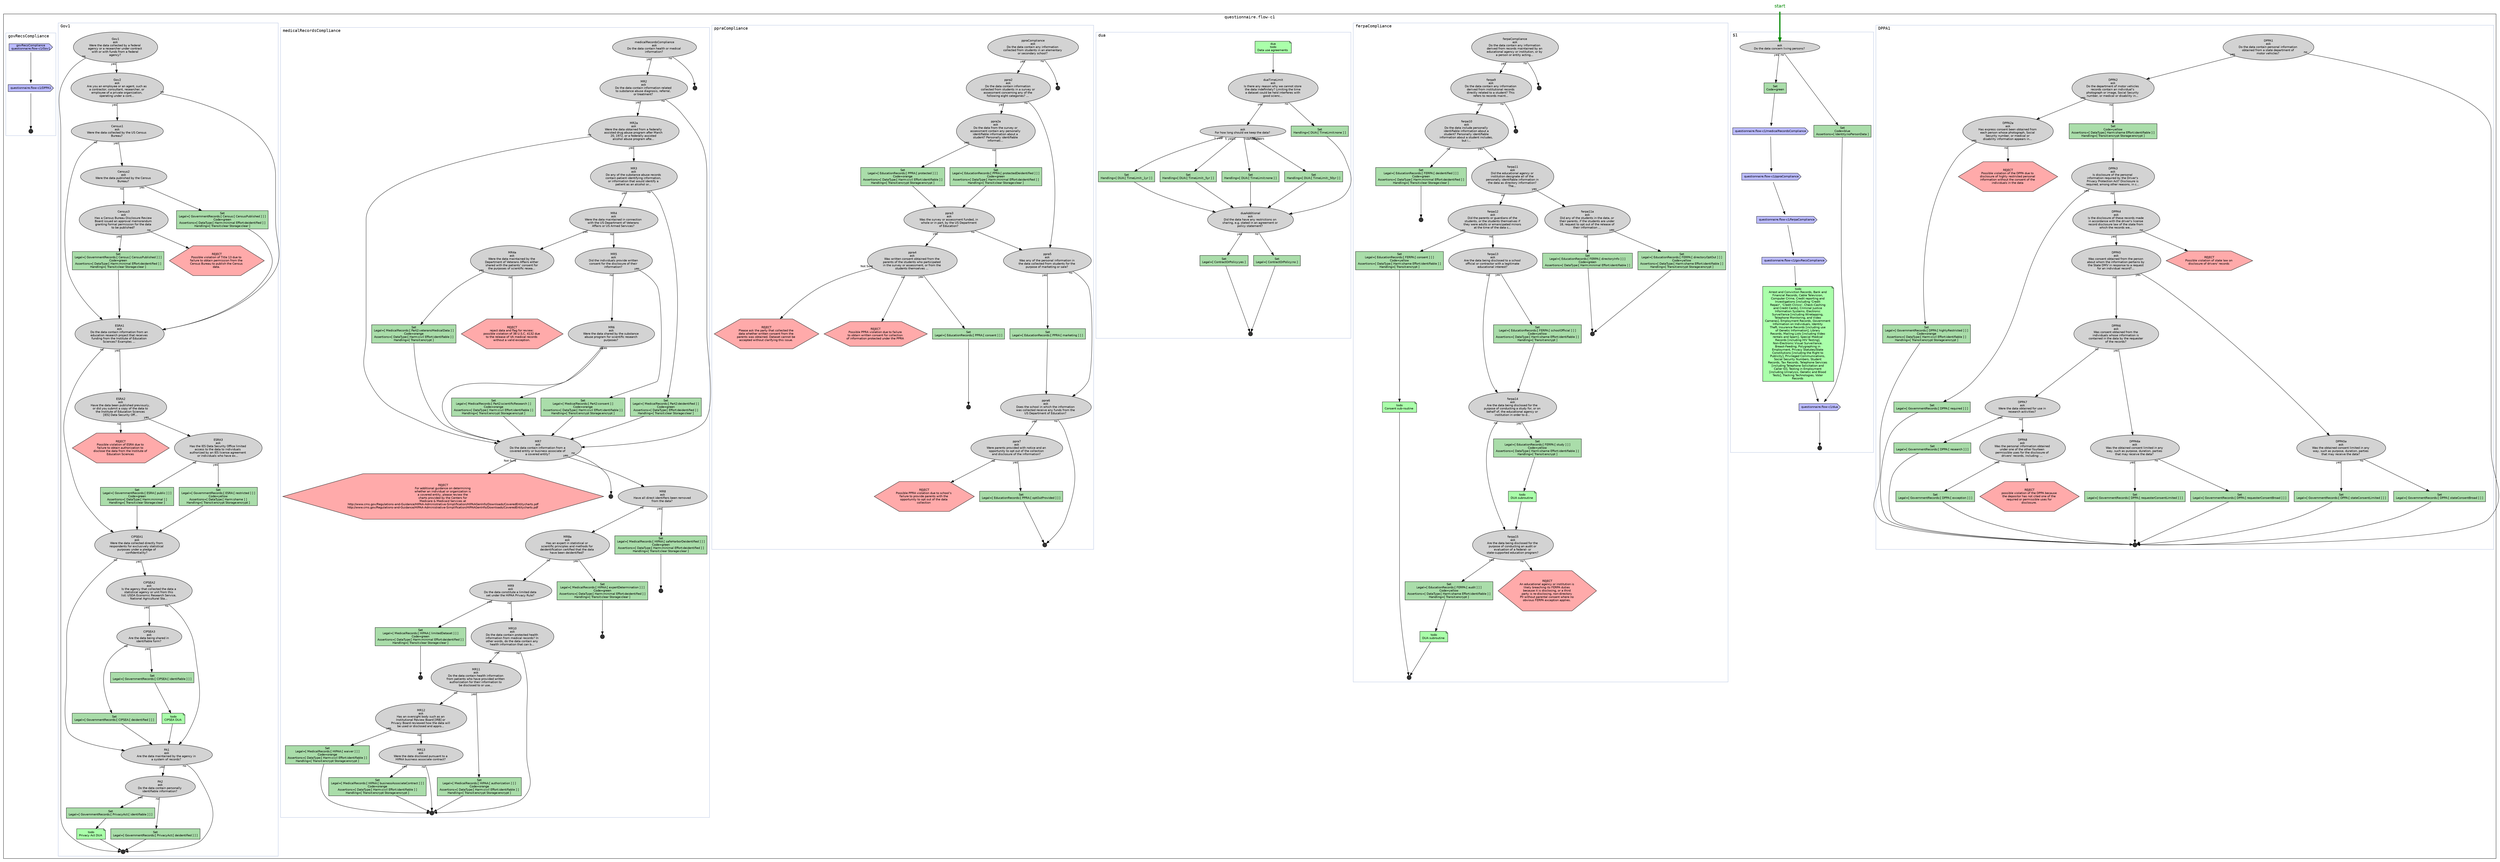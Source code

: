 digraph ChartSet {
fontname="Courier"
edge [fontname="Helvetica" fontsize="10"]
node [fillcolor="lightgray" style="filled" fontname="Helvetica" fontsize="10"]
start[ fillcolor="transparent" shape="none" fontcolor="#008800" fontsize="16" ]
subgraph cluster_questionnaire_flow_c1 {

label="questionnaire.flow-c1"
subgraph cluster__DLR_1 {
label="$1"; color="#AABBDD"; labeljust="l"
questionnaire_flow_c1_HSH__DLR_6[ fillcolor="#BBBBFF" shape="cds" label="questionnaire.flow-c1/ppraCompliance" ]
questionnaire_flow_c1_HSH__DLR_1[ shape="oval" label="ask\nDo the data concern living persons? " ]
questionnaire_flow_c1_HSH__DLR_5[ fillcolor="#BBBBFF" shape="cds" label="questionnaire.flow-c1/medicalRecordsCompliance" ]
questionnaire_flow_c1_HSH__DLR_7[ fillcolor="#BBBBFF" shape="cds" label="questionnaire.flow-c1/ferpaCompliance" ]
questionnaire_flow_c1_HSH__DLR_9[ fillcolor="#AAFFAA" shape="note" label="todo\nArrest and Conviction Records, Bank and \nFinancial Records, Cable Television, \nComputer Crime, Credit reporting and \nInvestigations [including 'Credit \nRepair', 'Credit Clinics', Check-Cashing \nand Credit Cards], Criminal Justice \nInformation Systems, Electronic \nSurveillance [including Wiretapping, \nTelephone Monitoring, and Video \nCameras], Employment Records, Government \nInformation on Individuals, Identity \nTheft, Insurance Records [including use \nof Genetic Information], Library \nRecords, Mailing Lists [including Video \nrentals and Spam], Special Medical \nRecords [including HIV Testing], \nNon-Electronic Visual Surveillance. \nBreast-Feeding, Polygraphing in \nEmployment, Privacy Statutes/State \nConstitutions [including the Right to \nPublicity], Privileged Communications, \nSocial Security Numbers, Student \nRecords, Tax Records, Telephone Services \n[including Telephone Solicitation and \nCaller ID], Testing in Employment \n[including Urinalysis, Genetic and Blood \nTests], Tracking Technologies, Voter \nRecords " ]
questionnaire_flow_c1_HSH__DLR_4[ fillcolor="#AADDAA" shape="rect" label="Set\nCode=green\n" ]
questionnaire_flow_c1_HSH__DLR_13[ fillcolor="#333333" shape="point" width="0.2" height="0.2" ]
questionnaire_flow_c1_HSH__DLR_8[ fillcolor="#BBBBFF" shape="cds" label="questionnaire.flow-c1/govRecsCompliance" ]
questionnaire_flow_c1_HSH__DLR_12[ fillcolor="#BBBBFF" shape="cds" label="questionnaire.flow-c1/dua" ]
questionnaire_flow_c1_HSH__DLR_11[ fillcolor="#AADDAA" shape="rect" label="Set\nCode=blue\nAssertions=[ Identity:noPersonData ]\n" ]

}
subgraph cluster_ferpaCompliance {
label="ferpaCompliance"; color="#AABBDD"; labeljust="l"
questionnaire_flow_c1_HSH_ferpa15[ shape="oval" label="ferpa15\nask\nAre the data being disclosed for the \npurpose of conducting an audit or \nevaluation of a federal- or \nstate-supported education program? " ]
questionnaire_flow_c1_HSH__DLR_167[ fillcolor="#AADDAA" shape="rect" label="Set\nLegal=[ EducationRecords:[ FERPA:[ study ] ] ]\nCode=yellow\nAssertions=[ DataType:[ Harm:shame Effort:identifiable ] ]\nHandling=[ Transit:encrypt ]\n" ]
questionnaire_flow_c1_HSH__DLR_152[ fillcolor="#AADDAA" shape="rect" label="Set\nLegal=[ EducationRecords:[ FERPA:[ directoryInfo ] ] ]\nCode=green\nAssertions=[ DataType:[ Harm:minimal Effort:identifiable ] ]\n" ]
questionnaire_flow_c1_HSH__DLR_172[ fillcolor="#AAFFAA" shape="note" label="todo\nDUA subroutine " ]
questionnaire_flow_c1_HSH_ferpa10[ shape="oval" label="ferpa10\nask\nDo the data include personally \nidentifiable information about a \nstudent? Personally identifiable \ninformation about a student includes, \nbut i... " ]
questionnaire_flow_c1_HSH__DLR_157[ fillcolor="#AADDAA" shape="rect" label="Set\nLegal=[ EducationRecords:[ FERPA:[ consent ] ] ]\nCode=yellow\nAssertions=[ DataType:[ Harm:shame Effort:identifiable ] ]\nHandling=[ Transit:encrypt ]\n" ]
questionnaire_flow_c1_HSH__DLR_142[ fillcolor="#333333" shape="point" width="0.2" height="0.2" ]
questionnaire_flow_c1_HSH_ferpa13[ shape="oval" label="ferpa13\nask\nAre the data being disclosed to a school \nofficial or contractor with a legitimate \neducational interest? " ]
questionnaire_flow_c1_HSH__DLR_141[ fillcolor="#AADDAA" shape="rect" label="Set\nLegal=[ EducationRecords:[ FERPA:[ deidentified ] ] ]\nCode=green\nAssertions=[ DataType:[ Harm:minimal Effort:deidentified ] ]\nHandling=[ Transit:clear Storage:clear ]\n" ]
questionnaire_flow_c1_HSH_ferpa12[ shape="oval" label="ferpa12\nask\nDid the parents or guardians of the \nstudents, or the students themselves if \nthey were adults or emancipated minors \nat the time of the data c... " ]
questionnaire_flow_c1_HSH__DLR_150[ fillcolor="#AADDAA" shape="rect" label="Set\nLegal=[ EducationRecords:[ FERPA:[ directoryOptOut ] ] ]\nCode=yellow\nAssertions=[ DataType:[ Harm:shame Effort:identifiable ] ]\nHandling=[ Transit:encrypt Storage:encrypt ]\n" ]
questionnaire_flow_c1_HSH_ferpa9[ shape="oval" label="ferpa9\nask\nDo the data contain any information \nderived from institutional records \ndirectly related to a student? This \nrefers to records maint... " ]
questionnaire_flow_c1_HSH__DLR_138[ fillcolor="#333333" shape="point" width="0.2" height="0.2" ]
questionnaire_flow_c1_HSH__DLR_168[ fillcolor="#AAFFAA" shape="note" label="todo\nDUA subroutine " ]
questionnaire_flow_c1_HSH_ferpaCompliance[ shape="oval" label="ferpaCompliance\nask\nDo the data contain any information \nderived from records maintained by an \neducational agency or institution, or by \na person or entity acting... " ]
questionnaire_flow_c1_HSH__DLR_171[ fillcolor="#AADDAA" shape="rect" label="Set\nLegal=[ EducationRecords:[ FERPA:[ audit ] ] ]\nCode=yellow\nAssertions=[ DataType:[ Harm:shame Effort:identifiable ] ]\nHandling=[ Transit:encrypt ]\n" ]
questionnaire_flow_c1_HSH_ferpa11a[ shape="oval" label="ferpa11a\nask\nDid any of the students in the data, or \ntheir parents, if the students are under \n18, request to opt out of the release of \ntheir information ... " ]
questionnaire_flow_c1_HSH__DLR_174[ fillcolor="#FFAAAA" shape="hexagon" label="REJECT\nAn educational agency or institution is \nlikely breaching its FERPA duties \nbecause it is disclosing, or a third \nparty is re-disclosing, non-directory \nPII without parental consent where no \nobvious FERPA exception applies. " ]
questionnaire_flow_c1_HSH_ferpa14[ shape="oval" label="ferpa14\nask\nAre the data being disclosed for the \npurpose of conducting a study for, or on \nbehalf of, the educational agency or \ninstitution in order to d... " ]
questionnaire_flow_c1_HSH__DLR_158[ fillcolor="#AAFFAA" shape="note" label="todo\nConsent sub-routine " ]
questionnaire_flow_c1_HSH_ferpa11[ shape="oval" label="ferpa11\nask\nDid the educational agency or \ninstitution designate all of the \npersonally identifiable information in \nthe data as directory information? \nThe... " ]
questionnaire_flow_c1_HSH__DLR_153[ fillcolor="#333333" shape="point" width="0.2" height="0.2" ]
questionnaire_flow_c1_HSH__DLR_177[ fillcolor="#333333" shape="point" width="0.2" height="0.2" ]
questionnaire_flow_c1_HSH__DLR_133[ fillcolor="#333333" shape="point" width="0.2" height="0.2" ]
questionnaire_flow_c1_HSH__DLR_162[ fillcolor="#AADDAA" shape="rect" label="Set\nLegal=[ EducationRecords:[ FERPA:[ schoolOfficial ] ] ]\nCode=yellow\nAssertions=[ DataType:[ Harm:shame Effort:identifiable ] ]\nHandling=[ Transit:encrypt ]\n" ]

}
subgraph cluster_ppraCompliance {
label="ppraCompliance"; color="#AABBDD"; labeljust="l"
questionnaire_flow_c1_HSH_ppra6[ shape="oval" label="ppra6\nask\nDoes the school in which the information \nwas collected receive any funds from the \nUS Department of Education? " ]
questionnaire_flow_c1_HSH_ppra2a[ shape="oval" label="ppra2a\nask\nDo the data from the survey or \nassessment contain any personally \nidentifiable information about a \nstudent? Personally identifiable \ninformati... " ]
questionnaire_flow_c1_HSH__DLR_114[ fillcolor="#FFAAAA" shape="hexagon" label="REJECT\nPlease ask the party that collected the \ndata whether written consent from the \nparents was obtained. Dataset cannot be \naccepted without clarifying this issue. " ]
questionnaire_flow_c1_HSH_ppra7[ shape="oval" label="ppra7\nask\nWere parents provided with notice and an \nopportunity to opt out of the collection \nand disclosure of the information? " ]
questionnaire_flow_c1_HSH__DLR_119[ fillcolor="#AADDAA" shape="rect" label="Set\nLegal=[ EducationRecords:[ PPRA:[ marketing ] ] ]\n" ]
questionnaire_flow_c1_HSH__DLR_101[ fillcolor="#AADDAA" shape="rect" label="Set\nLegal=[ EducationRecords:[ PPRA:[ protectedDeidentified ] ] ]\nCode=green\nAssertions=[ DataType:[ Harm:minimal Effort:deidentified ] ]\nHandling=[ Transit:clear Storage:clear ]\n" ]
questionnaire_flow_c1_HSH__DLR_128[ fillcolor="#AADDAA" shape="rect" label="Set\nLegal=[ EducationRecords:[ PPRA:[ optOutProvided ] ] ]\n" ]
questionnaire_flow_c1_HSH_ppra3[ shape="oval" label="ppra3\nask\nWas the survey or assessment funded, in \nwhole or in part, by the US Department \nof Education? " ]
questionnaire_flow_c1_HSH_ppraCompliance[ shape="oval" label="ppraCompliance\nask\nDo the data contain any information \ncollected from students in an elementary \nor secondary school? " ]
questionnaire_flow_c1_HSH__DLR_112[ fillcolor="#FFAAAA" shape="hexagon" label="REJECT\nPossible PPRA violation due to failure \nto obtain written consent for collection \nof information protected under the PPRA " ]
questionnaire_flow_c1_HSH__DLR_99[ fillcolor="#AADDAA" shape="rect" label="Set\nLegal=[ EducationRecords:[ PPRA:[ protected ] ] ]\nCode=orange\nAssertions=[ DataType:[ Harm:civil Effort:identifiable ] ]\nHandling=[ Transit:encrypt Storage:encrypt ]\n" ]
questionnaire_flow_c1_HSH_ppra2[ shape="oval" label="ppra2\nask\nDo the data contain information \ncollected from students in a survey or \nassessment concerning any of the \nfollowing eight categories? ... " ]
questionnaire_flow_c1_HSH__DLR_109[ fillcolor="#AADDAA" shape="rect" label="Set\nLegal=[ EducationRecords:[ PPRA:[ consent ] ] ]\n" ]
questionnaire_flow_c1_HSH__DLR_130[ fillcolor="#333333" shape="point" width="0.2" height="0.2" ]
questionnaire_flow_c1_HSH__DLR_110[ fillcolor="#333333" shape="point" width="0.2" height="0.2" ]
questionnaire_flow_c1_HSH_ppra5[ shape="oval" label="ppra5\nask\nWas any of the personal information in \nthe data collected from students for the \npurpose of marketing or sale? " ]
questionnaire_flow_c1_HSH_ppra4[ shape="oval" label="ppra4\nask\nWas written consent obtained from the \nparents of the students who participated \nin the survey or assessment, or from the \nstudents themselves ... " ]
questionnaire_flow_c1_HSH__DLR_126[ fillcolor="#FFAAAA" shape="hexagon" label="REJECT\nPossible PPRA violation due to school’s \nfailure to provide parents with the \nopportunity to opt out of the data \ncollection " ]
questionnaire_flow_c1_HSH__DLR_93[ fillcolor="#333333" shape="point" width="0.2" height="0.2" ]

}
subgraph cluster_dua {
label="dua"; color="#AABBDD"; labeljust="l"
questionnaire_flow_c1_HSH__DLR_287[ fillcolor="#AADDAA" shape="rect" label="Set\nHandling=[ DUA:[ TimeLimit:_1yr ] ]\n" ]
questionnaire_flow_c1_HSH_dua[ fillcolor="#AAFFAA" shape="note" label="dua\ntodo\nData use agreements " ]
questionnaire_flow_c1_HSH_duaTimeLimit[ shape="oval" label="duaTimeLimit\nask\nIs there any reason why we cannot store \nthe data indefinitely? Limiting the time \na dataset could be held interferes with \ngood scienc... " ]
questionnaire_flow_c1_HSH__DLR_290[ fillcolor="#AADDAA" shape="rect" label="Set\nLegal=[ ContractOrPolicy:yes ]\n" ]
questionnaire_flow_c1_HSH__DLR_285[ fillcolor="#AADDAA" shape="rect" label="Set\nHandling=[ DUA:[ TimeLimit:_5yr ] ]\n" ]
questionnaire_flow_c1_HSH__DLR_281[ fillcolor="#AADDAA" shape="rect" label="Set\nHandling=[ DUA:[ TimeLimit:none ] ]\n" ]
questionnaire_flow_c1_HSH__DLR_278[ shape="oval" label="ask\nFor how long should we keep the data? " ]
questionnaire_flow_c1_HSH__DLR_283[ fillcolor="#AADDAA" shape="rect" label="Set\nHandling=[ DUA:[ TimeLimit:_50yr ] ]\n" ]
questionnaire_flow_c1_HSH__DLR_292[ fillcolor="#AADDAA" shape="rect" label="Set\nLegal=[ ContractOrPolicy:no ]\n" ]
questionnaire_flow_c1_HSH__DLR_293[ fillcolor="#333333" shape="point" width="0.2" height="0.2" ]
questionnaire_flow_c1_HSH_duaAdditional[ shape="oval" label="duaAdditional\nask\nDid the data have any restrictions on \nsharing, e.g. stated in an agreement or \npolicy statement? " ]
questionnaire_flow_c1_HSH__DLR_276[ fillcolor="#AADDAA" shape="rect" label="Set\nHandling=[ DUA:[ TimeLimit:none ] ]\n" ]

}
subgraph cluster_DPPA1 {
label="DPPA1"; color="#AABBDD"; labeljust="l"
questionnaire_flow_c1_HSH_DPPA2[ shape="oval" label="DPPA2\nask\nDo the department of motor vehicles \nrecords contain an individual's \nphotograph or image, Social Security \nnumber, or medical or disability in... " ]
questionnaire_flow_c1_HSH_DPPA6[ shape="oval" label="DPPA6\nask\nWas consent obtained from the \nindividuals whose information is \ncontained in the data by the requester \nof the records? " ]
questionnaire_flow_c1_HSH_DPPA3[ shape="oval" label="DPPA3\nask\nIs disclosure of the personal \ninformation required by the Driver's \nPrivacy Protection Act? Disclosure is \nrequired, among other reasons, in c... " ]
questionnaire_flow_c1_HSH__DLR_235[ fillcolor="#AADDAA" shape="rect" label="Set\nLegal=[ GovernmentRecords:[ DPPA:[ highlyRestricted ] ] ]\nCode=orange\nAssertions=[ DataType:[ Harm:civil Effort:identifiable ] ]\nHandling=[ Transit:encrypt Storage:encrypt ]\n" ]
questionnaire_flow_c1_HSH__DLR_265[ fillcolor="#AADDAA" shape="rect" label="Set\nLegal=[ GovernmentRecords:[ DPPA:[ research ] ] ]\n" ]
questionnaire_flow_c1_HSH_DPPA5[ shape="oval" label="DPPA5\nask\nWas consent obtained from the person \nabout whom the information pertains by \nthe State DMV in response to a request \nfor an individual record?... " ]
questionnaire_flow_c1_HSH_DPPA1[ shape="oval" label="DPPA1\nask\nDo the data contain personal information \nobtained from a state department of \nmotor vehicles? " ]
questionnaire_flow_c1_HSH_DPPA2a[ shape="oval" label="DPPA2a\nask\nHas express consent been obtained from \neach person whose photograph, Social \nSecurity number, or medical or \ndisability information appears in... " ]
questionnaire_flow_c1_HSH__DLR_242[ fillcolor="#AADDAA" shape="rect" label="Set\nLegal=[ GovernmentRecords:[ DPPA:[ required ] ] ]\n" ]
questionnaire_flow_c1_HSH_DPPA7[ shape="oval" label="DPPA7\nask\nWere the data obtained for use in \nresearch activities? " ]
questionnaire_flow_c1_HSH__DLR_237[ fillcolor="#FFAAAA" shape="hexagon" label="REJECT\nPossible violation of the DPPA due to \ndisclosure of highly restricted personal \ninformation without the consent of the \nindividuals in the data " ]
questionnaire_flow_c1_HSH__DLR_269[ fillcolor="#AADDAA" shape="rect" label="Set\nLegal=[ GovernmentRecords:[ DPPA:[ exception ] ] ]\n" ]
questionnaire_flow_c1_HSH__DLR_251[ fillcolor="#AADDAA" shape="rect" label="Set\nLegal=[ GovernmentRecords:[ DPPA:[ stateConsentLimited ] ] ]\n" ]
questionnaire_flow_c1_HSH__DLR_246[ fillcolor="#FFAAAA" shape="hexagon" label="REJECT\nPossible violation of state law on \ndisclosure of drivers' records " ]
questionnaire_flow_c1_HSH_DPPA6a[ shape="oval" label="DPPA6a\nask\nWas the obtained consent limited in any \nway, such as purpose, duration, parties \nthat may receive the data? " ]
questionnaire_flow_c1_HSH__DLR_259[ fillcolor="#AADDAA" shape="rect" label="Set\nLegal=[ GovernmentRecords:[ DPPA:[ requesterConsentLimited ] ] ]\n" ]
questionnaire_flow_c1_HSH__DLR_271[ fillcolor="#FFAAAA" shape="hexagon" label="REJECT\npossible violation of the DPPA because \nthe depositor has not cited one of the \nrequired or permissible uses for \ndisclosure. " ]
questionnaire_flow_c1_HSH_DPPA4[ shape="oval" label="DPPA4\nask\nIs the disclosure of these records made \nin accordance with the driver's license \nrecord disclosure law of the state from \nwhich the records we... " ]
questionnaire_flow_c1_HSH_DPPA5a[ shape="oval" label="DPPA5a\nask\nWas the obtained consent limited in any \nway, such as purpose, duration, parties \nthat may receive the data? " ]
questionnaire_flow_c1_HSH_DPPA8[ shape="oval" label="DPPA8\nask\nWas the personal information obtained \nunder one of the other fourteen \npermissible uses for the disclosure of \ndrivers' records, including: ... " ]
questionnaire_flow_c1_HSH__DLR_239[ fillcolor="#AADDAA" shape="rect" label="Set\nCode=yellow\nAssertions=[ DataType:[ Harm:shame Effort:identifiable ] ]\nHandling=[ Transit:encrypt Storage:encrypt ]\n" ]
questionnaire_flow_c1_HSH__DLR_253[ fillcolor="#AADDAA" shape="rect" label="Set\nLegal=[ GovernmentRecords:[ DPPA:[ stateConsentBroad ] ] ]\n" ]
questionnaire_flow_c1_HSH__DLR_261[ fillcolor="#AADDAA" shape="rect" label="Set\nLegal=[ GovernmentRecords:[ DPPA:[ requesterConsentBroad ] ] ]\n" ]
questionnaire_flow_c1_HSH__DLR_273[ fillcolor="#333333" shape="point" width="0.2" height="0.2" ]

}
subgraph cluster_medicalRecordsCompliance {
label="medicalRecordsCompliance"; color="#AABBDD"; labeljust="l"
questionnaire_flow_c1_HSH_MR2a[ shape="oval" label="MR2a\nask\nWere the data obtained from a federally \nassisted drug abuse program after March \n20, 1972, or a federally assisted \nalcohol abuse program afte... " ]
questionnaire_flow_c1_HSH_MR2[ shape="oval" label="MR2\nask\nDo the data contain information related \nto substance abuse diagnosis, referral, \nor treatment? " ]
questionnaire_flow_c1_HSH__DLR_54[ fillcolor="#333333" shape="point" width="0.2" height="0.2" ]
questionnaire_flow_c1_HSH__DLR_59[ fillcolor="#333333" shape="point" width="0.2" height="0.2" ]
questionnaire_flow_c1_HSH__DLR_16[ fillcolor="#333333" shape="point" width="0.2" height="0.2" ]
questionnaire_flow_c1_HSH_MR8a[ shape="oval" label="MR8a\nask\nHas an expert in statistical or \nscientific principles and methods for \ndeidentification certified that the data \nhave been deidentified? " ]
questionnaire_flow_c1_HSH_medicalRecordsCompliance[ shape="oval" label="medicalRecordsCompliance\nask\nDo the data contain health or medical \ninformation? " ]
questionnaire_flow_c1_HSH__DLR_63[ fillcolor="#AADDAA" shape="rect" label="Set\nLegal=[ MedicalRecords:[ HIPAA:[ limitedDataset ] ] ]\nCode=green\nAssertions=[ DataType:[ Harm:minimal Effort:deidentified ] ]\nHandling=[ Transit:clear Storage:clear ]\n" ]
questionnaire_flow_c1_HSH__DLR_78[ fillcolor="#AADDAA" shape="rect" label="Set\nLegal=[ MedicalRecords:[ HIPAA:[ businessAssociateContract ] ] ]\nCode=orange\nAssertions=[ DataType:[ Harm:civil Effort:identifiable ] ]\nHandling=[ Transit:encrypt Storage:encrypt ]\n" ]
questionnaire_flow_c1_HSH__DLR_49[ fillcolor="#FFAAAA" shape="hexagon" label="REJECT\nFor additional guidance on determining \nwhether an individual or organization is \na covered entity, please review the \ncharts provided by the Centers for \nMedicare & Medicaid Services at \nhttp://www.cms.gov/Regulations-and-Guidance/HIPAA-Administrative-Simplification/HIPAAGenInfo/Downloads/CoveredEntitycharts.pdf\nhttp://www.cms.gov/Regulations-and-Guidance/HIPAA-Administrative-Simplification/HIPAAGenInfo/Downloads/CoveredEntitycharts.pdf " ]
questionnaire_flow_c1_HSH_MR4a[ shape="oval" label="MR4a\nask\nWere the data maintained by the \nDepartment of Veterans Affairs either \nshared with the patients’ consent for \nthe purposes of scientific resea... " ]
questionnaire_flow_c1_HSH_MR7[ shape="oval" label="MR7\nask\nDo the data contain information from a \ncovered entity or business associate of \na covered entity? " ]
questionnaire_flow_c1_HSH__DLR_39[ fillcolor="#AADDAA" shape="rect" label="Set\nLegal=[ MedicalRecords:[ Part2:scientificResearch ] ]\nCode=orange\nAssertions=[ DataType:[ Harm:civil Effort:identifiable ] ]\nHandling=[ Transit:encrypt Storage:encrypt ]\n" ]
questionnaire_flow_c1_HSH_MR4[ shape="oval" label="MR4\nask\nWere the data maintained in connection \nwith the US Department of Veterans \nAffairs or US Armed Services? " ]
questionnaire_flow_c1_HSH_MR10[ shape="oval" label="MR10\nask\nDo the data contain protected health \ninformation from medical records? In \nother words, do the data contain any \nhealth information that can b... " ]
questionnaire_flow_c1_HSH__DLR_64[ fillcolor="#333333" shape="point" width="0.2" height="0.2" ]
questionnaire_flow_c1_HSH__DLR_31[ fillcolor="#AADDAA" shape="rect" label="Set\nLegal=[ MedicalRecords:[ Part2:veteransMedicalData ] ]\nCode=orange\nAssertions=[ DataType:[ Harm:civil Effort:identifiable ] ]\nHandling=[ Transit:encrypt ]\n" ]
questionnaire_flow_c1_HSH__DLR_29[ fillcolor="#FFAAAA" shape="hexagon" label="REJECT\nreject data and flag for review; \npossible violation of 38 U.S.C. 4132 due \nto the release of VA medical records \nwithout a valid exception. " ]
questionnaire_flow_c1_HSH_MR12[ shape="oval" label="MR12\nask\nHas an oversight body such as an \nInstitutional Review Board [IRB] or \nPrivacy Board reviewed how the data will \nbe used or disclosed and appro... " ]
questionnaire_flow_c1_HSH__DLR_47[ fillcolor="#333333" shape="point" width="0.2" height="0.2" ]
questionnaire_flow_c1_HSH_MR6[ shape="oval" label="MR6\nask\nWere the data shared by the substance \nabuse program for scientific research \npurposes? " ]
questionnaire_flow_c1_HSH_MR9[ shape="oval" label="MR9\nask\nDo the data constitute a limited data \nset under the HIPAA Privacy Rule? " ]
questionnaire_flow_c1_HSH_MR11[ shape="oval" label="MR11\nask\nDo the data contain health information \nfrom patients who have provided written \nauthorization for their information to \nbe disclosed to or use... " ]
questionnaire_flow_c1_HSH_MR5[ shape="oval" label="MR5\nask\nDid the individuals provide written \nconsent for the disclosure of their \ninformation? " ]
questionnaire_flow_c1_HSH_MR3[ shape="oval" label="MR3\nask\nDo any of the substance abuse records \ncontain patient identifying information, \nor information that would identify a \npatient as an alcohol or... " ]
questionnaire_flow_c1_HSH__DLR_74[ fillcolor="#AADDAA" shape="rect" label="Set\nLegal=[ MedicalRecords:[ HIPAA:[ waiver ] ] ]\nCode=orange\nAssertions=[ DataType:[ Harm:civil Effort:identifiable ] ]\nHandling=[ Transit:encrypt Storage:encrypt ]\n" ]
questionnaire_flow_c1_HSH__DLR_70[ fillcolor="#AADDAA" shape="rect" label="Set\nLegal=[ MedicalRecords:[ HIPAA:[ authorization ] ] ]\nCode=orange\nAssertions=[ DataType:[ Harm:civil Effort:identifiable ] ]\nHandling=[ Transit:encrypt Storage:encrypt ]\n" ]
questionnaire_flow_c1_HSH_MR8[ shape="oval" label="MR8\nask\nHave all direct identifiers been removed \nfrom the data? " ]
questionnaire_flow_c1_HSH__DLR_35[ fillcolor="#AADDAA" shape="rect" label="Set\nLegal=[ MedicalRecords:[ Part2:consent ] ]\nCode=orange\nAssertions=[ DataType:[ Harm:civil Effort:identifiable ] ]\nHandling=[ Transit:encrypt Storage:encrypt ]\n" ]
questionnaire_flow_c1_HSH__DLR_23[ fillcolor="#AADDAA" shape="rect" label="Set\nLegal=[ MedicalRecords:[ Part2:deidentified ] ]\nCode=green\nAssertions=[ DataType:[ Effort:deidentified ] ]\nHandling=[ Transit:clear Storage:clear ]\n" ]
questionnaire_flow_c1_HSH__DLR_90[ fillcolor="#333333" shape="point" width="0.2" height="0.2" ]
questionnaire_flow_c1_HSH__DLR_58[ fillcolor="#AADDAA" shape="rect" label="Set\nLegal=[ MedicalRecords:[ HIPAA:[ expertDetermination ] ] ]\nCode=green\nAssertions=[ DataType:[ Harm:minimal Effort:deidentified ] ]\nHandling=[ Transit:clear Storage:clear ]\n" ]
questionnaire_flow_c1_HSH_MR13[ shape="oval" label="MR13\nask\nWere the data disclosed pursuant to a \nHIPAA business associate contract? " ]
questionnaire_flow_c1_HSH__DLR_53[ fillcolor="#AADDAA" shape="rect" label="Set\nLegal=[ MedicalRecords:[ HIPAA:[ safeHarborDeidentified ] ] ]\nCode=green\nAssertions=[ DataType:[ Harm:minimal Effort:deidentified ] ]\nHandling=[ Transit:clear Storage:clear ]\n" ]

}
subgraph cluster_Gov1 {
label="Gov1"; color="#AABBDD"; labeljust="l"
questionnaire_flow_c1_HSH__DLR_222[ fillcolor="#AAFFAA" shape="note" label="todo\nPrivacy Act DUA " ]
questionnaire_flow_c1_HSH_PA2[ shape="oval" label="PA2\nask\nDo the data contain personally \nidentifiable information? " ]
questionnaire_flow_c1_HSH_CIPSEA3[ shape="oval" label="CIPSEA3\nask\nAre the data being shared in \nidentifiable form? " ]
questionnaire_flow_c1_HSH__DLR_228[ fillcolor="#333333" shape="point" width="0.2" height="0.2" ]
questionnaire_flow_c1_HSH_Census3[ shape="oval" label="Census3\nask\nHas a Census Bureau Disclosure Review \nBoard issued an approval memorandum \ngranting formal permission for the data \nto be published? " ]
questionnaire_flow_c1_HSH__DLR_192[ fillcolor="#AADDAA" shape="rect" label="Set\nLegal=[ GovernmentRecords:[ Census:[ CensusPublished ] ] ]\nCode=green\nAssertions=[ DataType:[ Harm:minimal Effort:deidentified ] ]\nHandling=[ Transit:clear Storage:clear ]\n" ]
questionnaire_flow_c1_HSH__DLR_199[ fillcolor="#FFAAAA" shape="hexagon" label="REJECT\nPossible violation of ESRA due to \nfailure to obtain authorization to \ndisclose the data from the Institute of \nEducation Sciences " ]
questionnaire_flow_c1_HSH_CIPSEA1[ shape="oval" label="CIPSEA1\nask\nWere the data collected directly from \nrespondents for exclusively statistical \npurposes under a pledge of \nconfidentiality? " ]
questionnaire_flow_c1_HSH_Gov2[ shape="oval" label="Gov2\nask\nAre you an employee or an agent, such as \na contractor, consultant, researcher, or \nemployee of a private organization, \noperating under a cont... " ]
questionnaire_flow_c1_HSH_Census1[ shape="oval" label="Census1\nask\nWere the data collected by the US Census \nBureau? " ]
questionnaire_flow_c1_HSH__DLR_188[ fillcolor="#AADDAA" shape="rect" label="Set\nLegal=[ GovernmentRecords:[ Census:[ CensusPublished ] ] ]\nCode=green\nAssertions=[ DataType:[ Harm:minimal Effort:deidentified ] ]\nHandling=[ Transit:clear Storage:clear ]\n" ]
questionnaire_flow_c1_HSH__DLR_212[ fillcolor="#AADDAA" shape="rect" label="Set\nLegal=[ GovernmentRecords:[ CIPSEA:[ deidentified ] ] ]\n" ]
questionnaire_flow_c1_HSH_ESRA1[ shape="oval" label="ESRA1\nask\nDo the data contain information from an \neducation research project that receives \nfunding from the Institute of Education \nSciences? Examples ... " ]
questionnaire_flow_c1_HSH__DLR_194[ fillcolor="#FFAAAA" shape="hexagon" label="REJECT\nPossible violation of Title 13 due to \nfailure to obtain permission from the \nCensus Bureau to publish the Census \ndata. " ]
questionnaire_flow_c1_HSH__DLR_221[ fillcolor="#AADDAA" shape="rect" label="Set\nLegal=[ GovernmentRecords:[ PrivacyAct:[ identifiable ] ] ]\n" ]
questionnaire_flow_c1_HSH__DLR_205[ fillcolor="#AADDAA" shape="rect" label="Set\nLegal=[ GovernmentRecords:[ ESRA:[ public ] ] ]\nCode=green\nAssertions=[ DataType:[ Harm:minimal ] ]\nHandling=[ Transit:clear Storage:clear ]\n" ]
questionnaire_flow_c1_HSH_ESRA2[ shape="oval" label="ESRA2\nask\nHave the data been published previously, \nor did you submit a copy of the data to \nthe Institute of Education Sciences \n[IES] Data Security Off... " ]
questionnaire_flow_c1_HSH_PA1[ shape="oval" label="PA1\nask\nAre the data maintained by the agency in \na system of records? " ]
questionnaire_flow_c1_HSH_ESRA3[ shape="oval" label="ESRA3\nask\nHas the IES Data Security Office limited \naccess to the data to individuals \nauthorized by an IES license agreement \nor individuals who have ex... " ]
questionnaire_flow_c1_HSH__DLR_215[ fillcolor="#AAFFAA" shape="note" label="todo\nCIPSEA DUA " ]
questionnaire_flow_c1_HSH__DLR_224[ fillcolor="#AADDAA" shape="rect" label="Set\nLegal=[ GovernmentRecords:[ PrivacyAct:[ deidentified ] ] ]\n" ]
questionnaire_flow_c1_HSH_Gov1[ shape="oval" label="Gov1\nask\nWere the data collected by a federal \nagency or a researcher under contract \nwith or with funds from a federal \nagency? " ]
questionnaire_flow_c1_HSH_CIPSEA2[ shape="oval" label="CIPSEA2\nask\nIs the agency that collected the data a \nstatistical agency or unit from this \nlist: USDA Economic Research Service, \nNational Agricultural Sta... " ]
questionnaire_flow_c1_HSH_Census2[ shape="oval" label="Census2\nask\nWere the data published by the Census \nBureau? " ]
questionnaire_flow_c1_HSH__DLR_214[ fillcolor="#AADDAA" shape="rect" label="Set\nLegal=[ GovernmentRecords:[ CIPSEA:[ identifiable ] ] ]\n" ]
questionnaire_flow_c1_HSH__DLR_203[ fillcolor="#AADDAA" shape="rect" label="Set\nLegal=[ GovernmentRecords:[ ESRA:[ restricted ] ] ]\nCode=yellow\nAssertions=[ DataType:[ Harm:shame ] ]\nHandling=[ Transit:encrypt Storage:encrypt ]\n" ]

}
subgraph cluster_govRecsCompliance {
label="govRecsCompliance"; color="#AABBDD"; labeljust="l"
questionnaire_flow_c1_HSH_govRecsCompliance[ fillcolor="#BBBBFF" shape="cds" label="govRecsCompliance\nquestionnaire.flow-c1/Gov1" ]
questionnaire_flow_c1_HSH__DLR_178[ fillcolor="#BBBBFF" shape="cds" label="questionnaire.flow-c1/DPPA1" ]
questionnaire_flow_c1_HSH__DLR_179[ fillcolor="#333333" shape="point" width="0.2" height="0.2" ]

}
questionnaire_flow_c1_HSH__DLR_6 -> questionnaire_flow_c1_HSH__DLR_7
questionnaire_flow_c1_HSH__DLR_1 -> questionnaire_flow_c1_HSH__DLR_4[ taillabel="yes" ]
questionnaire_flow_c1_HSH__DLR_1 -> questionnaire_flow_c1_HSH__DLR_11[ taillabel="no" ]
questionnaire_flow_c1_HSH__DLR_5 -> questionnaire_flow_c1_HSH__DLR_6
questionnaire_flow_c1_HSH__DLR_7 -> questionnaire_flow_c1_HSH__DLR_8
questionnaire_flow_c1_HSH__DLR_9 -> questionnaire_flow_c1_HSH__DLR_12
questionnaire_flow_c1_HSH__DLR_4 -> questionnaire_flow_c1_HSH__DLR_5
questionnaire_flow_c1_HSH__DLR_8 -> questionnaire_flow_c1_HSH__DLR_9
questionnaire_flow_c1_HSH__DLR_12 -> questionnaire_flow_c1_HSH__DLR_13
questionnaire_flow_c1_HSH__DLR_11 -> questionnaire_flow_c1_HSH__DLR_12
questionnaire_flow_c1_HSH_ferpa15 -> questionnaire_flow_c1_HSH__DLR_171[ taillabel="yes" ]
questionnaire_flow_c1_HSH_ferpa15 -> questionnaire_flow_c1_HSH__DLR_174[ taillabel="no" ]
questionnaire_flow_c1_HSH__DLR_167 -> questionnaire_flow_c1_HSH__DLR_168
questionnaire_flow_c1_HSH__DLR_152 -> questionnaire_flow_c1_HSH__DLR_153
questionnaire_flow_c1_HSH__DLR_172 -> questionnaire_flow_c1_HSH__DLR_177
questionnaire_flow_c1_HSH_ferpa10 -> questionnaire_flow_c1_HSH_ferpa11[ taillabel="yes" ]
questionnaire_flow_c1_HSH_ferpa10 -> questionnaire_flow_c1_HSH__DLR_141[ taillabel="no" ]
questionnaire_flow_c1_HSH__DLR_157 -> questionnaire_flow_c1_HSH__DLR_158
questionnaire_flow_c1_HSH_ferpa13 -> questionnaire_flow_c1_HSH__DLR_162[ taillabel="yes" ]
questionnaire_flow_c1_HSH_ferpa13 -> questionnaire_flow_c1_HSH_ferpa14[ taillabel="no" ]
questionnaire_flow_c1_HSH__DLR_141 -> questionnaire_flow_c1_HSH__DLR_142
questionnaire_flow_c1_HSH_ferpa12 -> questionnaire_flow_c1_HSH__DLR_157[ taillabel="yes" ]
questionnaire_flow_c1_HSH_ferpa12 -> questionnaire_flow_c1_HSH_ferpa13[ taillabel="no" ]
questionnaire_flow_c1_HSH__DLR_150 -> questionnaire_flow_c1_HSH__DLR_153
questionnaire_flow_c1_HSH_ferpa9 -> questionnaire_flow_c1_HSH_ferpa10[ taillabel="yes" ]
questionnaire_flow_c1_HSH_ferpa9 -> questionnaire_flow_c1_HSH__DLR_138[ taillabel="no" ]
questionnaire_flow_c1_HSH__DLR_168 -> questionnaire_flow_c1_HSH_ferpa15
questionnaire_flow_c1_HSH_ferpaCompliance -> questionnaire_flow_c1_HSH_ferpa9[ taillabel="yes" ]
questionnaire_flow_c1_HSH_ferpaCompliance -> questionnaire_flow_c1_HSH__DLR_133[ taillabel="no" ]
questionnaire_flow_c1_HSH__DLR_171 -> questionnaire_flow_c1_HSH__DLR_172
questionnaire_flow_c1_HSH_ferpa11a -> questionnaire_flow_c1_HSH__DLR_150[ taillabel="yes" ]
questionnaire_flow_c1_HSH_ferpa11a -> questionnaire_flow_c1_HSH__DLR_152[ taillabel="no" ]
questionnaire_flow_c1_HSH_ferpa14 -> questionnaire_flow_c1_HSH__DLR_167[ taillabel="yes" ]
questionnaire_flow_c1_HSH_ferpa14 -> questionnaire_flow_c1_HSH_ferpa15[ taillabel="no" ]
questionnaire_flow_c1_HSH__DLR_158 -> questionnaire_flow_c1_HSH__DLR_177
questionnaire_flow_c1_HSH_ferpa11 -> questionnaire_flow_c1_HSH_ferpa11a[ taillabel="yes" ]
questionnaire_flow_c1_HSH_ferpa11 -> questionnaire_flow_c1_HSH_ferpa12[ taillabel="no" ]
questionnaire_flow_c1_HSH__DLR_162 -> questionnaire_flow_c1_HSH_ferpa14
questionnaire_flow_c1_HSH_ppra6 -> questionnaire_flow_c1_HSH_ppra7[ taillabel="yes" ]
questionnaire_flow_c1_HSH_ppra6 -> questionnaire_flow_c1_HSH__DLR_130[ taillabel="no" ]
questionnaire_flow_c1_HSH_ppra2a -> questionnaire_flow_c1_HSH__DLR_99[ taillabel="yes" ]
questionnaire_flow_c1_HSH_ppra2a -> questionnaire_flow_c1_HSH__DLR_101[ taillabel="no" ]
questionnaire_flow_c1_HSH_ppra7 -> questionnaire_flow_c1_HSH__DLR_128[ taillabel="yes" ]
questionnaire_flow_c1_HSH_ppra7 -> questionnaire_flow_c1_HSH__DLR_126[ taillabel="no" ]
questionnaire_flow_c1_HSH__DLR_119 -> questionnaire_flow_c1_HSH_ppra6
questionnaire_flow_c1_HSH__DLR_101 -> questionnaire_flow_c1_HSH_ppra3
questionnaire_flow_c1_HSH__DLR_128 -> questionnaire_flow_c1_HSH__DLR_130
questionnaire_flow_c1_HSH_ppra3 -> questionnaire_flow_c1_HSH_ppra4[ taillabel="yes" ]
questionnaire_flow_c1_HSH_ppra3 -> questionnaire_flow_c1_HSH_ppra5[ taillabel="no" ]
questionnaire_flow_c1_HSH_ppraCompliance -> questionnaire_flow_c1_HSH_ppra2[ taillabel="yes" ]
questionnaire_flow_c1_HSH_ppraCompliance -> questionnaire_flow_c1_HSH__DLR_93[ taillabel="no" ]
questionnaire_flow_c1_HSH__DLR_99 -> questionnaire_flow_c1_HSH_ppra3
questionnaire_flow_c1_HSH_ppra2 -> questionnaire_flow_c1_HSH_ppra2a[ taillabel="yes" ]
questionnaire_flow_c1_HSH_ppra2 -> questionnaire_flow_c1_HSH_ppra5[ taillabel="no" ]
questionnaire_flow_c1_HSH__DLR_109 -> questionnaire_flow_c1_HSH__DLR_110
questionnaire_flow_c1_HSH_ppra5 -> questionnaire_flow_c1_HSH__DLR_119[ taillabel="yes" ]
questionnaire_flow_c1_HSH_ppra5 -> questionnaire_flow_c1_HSH_ppra6[ taillabel="no" ]
questionnaire_flow_c1_HSH_ppra4 -> questionnaire_flow_c1_HSH__DLR_109[ taillabel="yes" ]
questionnaire_flow_c1_HSH_ppra4 -> questionnaire_flow_c1_HSH__DLR_114[ taillabel="Not Sure" ]
questionnaire_flow_c1_HSH_ppra4 -> questionnaire_flow_c1_HSH__DLR_112[ taillabel="no" ]
questionnaire_flow_c1_HSH__DLR_287 -> questionnaire_flow_c1_HSH_duaAdditional
questionnaire_flow_c1_HSH_dua -> questionnaire_flow_c1_HSH_duaTimeLimit
questionnaire_flow_c1_HSH_duaTimeLimit -> questionnaire_flow_c1_HSH__DLR_278[ taillabel="yes" ]
questionnaire_flow_c1_HSH_duaTimeLimit -> questionnaire_flow_c1_HSH__DLR_276[ taillabel="no" ]
questionnaire_flow_c1_HSH__DLR_290 -> questionnaire_flow_c1_HSH__DLR_293
questionnaire_flow_c1_HSH__DLR_285 -> questionnaire_flow_c1_HSH_duaAdditional
questionnaire_flow_c1_HSH__DLR_281 -> questionnaire_flow_c1_HSH_duaAdditional
questionnaire_flow_c1_HSH__DLR_278 -> questionnaire_flow_c1_HSH__DLR_283[ taillabel="50 years" ]
questionnaire_flow_c1_HSH__DLR_278 -> questionnaire_flow_c1_HSH__DLR_281[ taillabel="indefinitely" ]
questionnaire_flow_c1_HSH__DLR_278 -> questionnaire_flow_c1_HSH__DLR_285[ taillabel="5 years" ]
questionnaire_flow_c1_HSH__DLR_278 -> questionnaire_flow_c1_HSH__DLR_287[ taillabel="1 year" ]
questionnaire_flow_c1_HSH__DLR_283 -> questionnaire_flow_c1_HSH_duaAdditional
questionnaire_flow_c1_HSH__DLR_292 -> questionnaire_flow_c1_HSH__DLR_293
questionnaire_flow_c1_HSH_duaAdditional -> questionnaire_flow_c1_HSH__DLR_290[ taillabel="yes" ]
questionnaire_flow_c1_HSH_duaAdditional -> questionnaire_flow_c1_HSH__DLR_292[ taillabel="no" ]
questionnaire_flow_c1_HSH__DLR_276 -> questionnaire_flow_c1_HSH_duaAdditional
questionnaire_flow_c1_HSH_DPPA2 -> questionnaire_flow_c1_HSH_DPPA2a[ taillabel="yes" ]
questionnaire_flow_c1_HSH_DPPA2 -> questionnaire_flow_c1_HSH__DLR_239[ taillabel="no" ]
questionnaire_flow_c1_HSH_DPPA6 -> questionnaire_flow_c1_HSH_DPPA6a[ taillabel="yes" ]
questionnaire_flow_c1_HSH_DPPA6 -> questionnaire_flow_c1_HSH_DPPA7[ taillabel="no" ]
questionnaire_flow_c1_HSH_DPPA3 -> questionnaire_flow_c1_HSH__DLR_242[ taillabel="yes" ]
questionnaire_flow_c1_HSH_DPPA3 -> questionnaire_flow_c1_HSH_DPPA4[ taillabel="no" ]
questionnaire_flow_c1_HSH__DLR_235 -> questionnaire_flow_c1_HSH__DLR_273
questionnaire_flow_c1_HSH__DLR_265 -> questionnaire_flow_c1_HSH__DLR_273
questionnaire_flow_c1_HSH_DPPA5 -> questionnaire_flow_c1_HSH_DPPA5a[ taillabel="yes" ]
questionnaire_flow_c1_HSH_DPPA5 -> questionnaire_flow_c1_HSH_DPPA6[ taillabel="no" ]
questionnaire_flow_c1_HSH_DPPA1 -> questionnaire_flow_c1_HSH_DPPA2[ taillabel="yes" ]
questionnaire_flow_c1_HSH_DPPA1 -> questionnaire_flow_c1_HSH__DLR_273[ taillabel="no" ]
questionnaire_flow_c1_HSH_DPPA2a -> questionnaire_flow_c1_HSH__DLR_235[ taillabel="yes" ]
questionnaire_flow_c1_HSH_DPPA2a -> questionnaire_flow_c1_HSH__DLR_237[ taillabel="no" ]
questionnaire_flow_c1_HSH__DLR_242 -> questionnaire_flow_c1_HSH__DLR_273
questionnaire_flow_c1_HSH_DPPA7 -> questionnaire_flow_c1_HSH__DLR_265[ taillabel="yes" ]
questionnaire_flow_c1_HSH_DPPA7 -> questionnaire_flow_c1_HSH_DPPA8[ taillabel="no" ]
questionnaire_flow_c1_HSH__DLR_269 -> questionnaire_flow_c1_HSH__DLR_273
questionnaire_flow_c1_HSH__DLR_251 -> questionnaire_flow_c1_HSH__DLR_273
questionnaire_flow_c1_HSH_DPPA6a -> questionnaire_flow_c1_HSH__DLR_259[ taillabel="yes" ]
questionnaire_flow_c1_HSH_DPPA6a -> questionnaire_flow_c1_HSH__DLR_261[ taillabel="no" ]
questionnaire_flow_c1_HSH__DLR_259 -> questionnaire_flow_c1_HSH__DLR_273
questionnaire_flow_c1_HSH_DPPA4 -> questionnaire_flow_c1_HSH_DPPA5[ taillabel="yes" ]
questionnaire_flow_c1_HSH_DPPA4 -> questionnaire_flow_c1_HSH__DLR_246[ taillabel="no" ]
questionnaire_flow_c1_HSH_DPPA5a -> questionnaire_flow_c1_HSH__DLR_251[ taillabel="yes" ]
questionnaire_flow_c1_HSH_DPPA5a -> questionnaire_flow_c1_HSH__DLR_253[ taillabel="no" ]
questionnaire_flow_c1_HSH_DPPA8 -> questionnaire_flow_c1_HSH__DLR_269[ taillabel="yes" ]
questionnaire_flow_c1_HSH_DPPA8 -> questionnaire_flow_c1_HSH__DLR_271[ taillabel="no" ]
questionnaire_flow_c1_HSH__DLR_239 -> questionnaire_flow_c1_HSH_DPPA3
questionnaire_flow_c1_HSH__DLR_253 -> questionnaire_flow_c1_HSH__DLR_273
questionnaire_flow_c1_HSH__DLR_261 -> questionnaire_flow_c1_HSH__DLR_273
questionnaire_flow_c1_HSH_MR2a -> questionnaire_flow_c1_HSH_MR3[ taillabel="yes" ]
questionnaire_flow_c1_HSH_MR2a -> questionnaire_flow_c1_HSH_MR7[ taillabel="no" ]
questionnaire_flow_c1_HSH_MR2 -> questionnaire_flow_c1_HSH_MR2a[ taillabel="yes" ]
questionnaire_flow_c1_HSH_MR2 -> questionnaire_flow_c1_HSH_MR7[ taillabel="no" ]
questionnaire_flow_c1_HSH_MR8a -> questionnaire_flow_c1_HSH__DLR_58[ taillabel="yes" ]
questionnaire_flow_c1_HSH_MR8a -> questionnaire_flow_c1_HSH_MR9[ taillabel="no" ]
questionnaire_flow_c1_HSH_medicalRecordsCompliance -> questionnaire_flow_c1_HSH_MR2[ taillabel="yes" ]
questionnaire_flow_c1_HSH_medicalRecordsCompliance -> questionnaire_flow_c1_HSH__DLR_16[ taillabel="no" ]
questionnaire_flow_c1_HSH__DLR_63 -> questionnaire_flow_c1_HSH__DLR_64
questionnaire_flow_c1_HSH__DLR_78 -> questionnaire_flow_c1_HSH__DLR_90
questionnaire_flow_c1_HSH_MR4a -> questionnaire_flow_c1_HSH__DLR_31[ taillabel="yes" ]
questionnaire_flow_c1_HSH_MR4a -> questionnaire_flow_c1_HSH__DLR_29[ taillabel="no" ]
questionnaire_flow_c1_HSH_MR7 -> questionnaire_flow_c1_HSH_MR8[ taillabel="yes" ]
questionnaire_flow_c1_HSH_MR7 -> questionnaire_flow_c1_HSH__DLR_49[ taillabel="Not Sure" ]
questionnaire_flow_c1_HSH_MR7 -> questionnaire_flow_c1_HSH__DLR_47[ taillabel="no" ]
questionnaire_flow_c1_HSH__DLR_39 -> questionnaire_flow_c1_HSH_MR7
questionnaire_flow_c1_HSH_MR4 -> questionnaire_flow_c1_HSH_MR4a[ taillabel="yes" ]
questionnaire_flow_c1_HSH_MR4 -> questionnaire_flow_c1_HSH_MR5[ taillabel="no" ]
questionnaire_flow_c1_HSH_MR10 -> questionnaire_flow_c1_HSH_MR11[ taillabel="yes" ]
questionnaire_flow_c1_HSH_MR10 -> questionnaire_flow_c1_HSH__DLR_90[ taillabel="no" ]
questionnaire_flow_c1_HSH__DLR_31 -> questionnaire_flow_c1_HSH_MR7
questionnaire_flow_c1_HSH_MR12 -> questionnaire_flow_c1_HSH__DLR_74[ taillabel="yes" ]
questionnaire_flow_c1_HSH_MR12 -> questionnaire_flow_c1_HSH_MR13[ taillabel="no" ]
questionnaire_flow_c1_HSH_MR6 -> questionnaire_flow_c1_HSH__DLR_39[ taillabel="yes" ]
questionnaire_flow_c1_HSH_MR6 -> questionnaire_flow_c1_HSH_MR7[ taillabel="no" ]
questionnaire_flow_c1_HSH_MR9 -> questionnaire_flow_c1_HSH__DLR_63[ taillabel="yes" ]
questionnaire_flow_c1_HSH_MR9 -> questionnaire_flow_c1_HSH_MR10[ taillabel="no" ]
questionnaire_flow_c1_HSH_MR11 -> questionnaire_flow_c1_HSH__DLR_70[ taillabel="yes" ]
questionnaire_flow_c1_HSH_MR11 -> questionnaire_flow_c1_HSH_MR12[ taillabel="no" ]
questionnaire_flow_c1_HSH_MR5 -> questionnaire_flow_c1_HSH__DLR_35[ taillabel="yes" ]
questionnaire_flow_c1_HSH_MR5 -> questionnaire_flow_c1_HSH_MR6[ taillabel="no" ]
questionnaire_flow_c1_HSH_MR3 -> questionnaire_flow_c1_HSH_MR4[ taillabel="yes" ]
questionnaire_flow_c1_HSH_MR3 -> questionnaire_flow_c1_HSH__DLR_23[ taillabel="no" ]
questionnaire_flow_c1_HSH__DLR_74 -> questionnaire_flow_c1_HSH__DLR_90
questionnaire_flow_c1_HSH__DLR_70 -> questionnaire_flow_c1_HSH__DLR_90
questionnaire_flow_c1_HSH_MR8 -> questionnaire_flow_c1_HSH__DLR_53[ taillabel="yes" ]
questionnaire_flow_c1_HSH_MR8 -> questionnaire_flow_c1_HSH_MR8a[ taillabel="no" ]
questionnaire_flow_c1_HSH__DLR_35 -> questionnaire_flow_c1_HSH_MR7
questionnaire_flow_c1_HSH__DLR_23 -> questionnaire_flow_c1_HSH_MR7
questionnaire_flow_c1_HSH__DLR_58 -> questionnaire_flow_c1_HSH__DLR_59
questionnaire_flow_c1_HSH_MR13 -> questionnaire_flow_c1_HSH__DLR_78[ taillabel="yes" ]
questionnaire_flow_c1_HSH_MR13 -> questionnaire_flow_c1_HSH__DLR_90[ taillabel="no" ]
questionnaire_flow_c1_HSH__DLR_53 -> questionnaire_flow_c1_HSH__DLR_54
questionnaire_flow_c1_HSH__DLR_222 -> questionnaire_flow_c1_HSH__DLR_228
questionnaire_flow_c1_HSH_PA2 -> questionnaire_flow_c1_HSH__DLR_221[ taillabel="yes" ]
questionnaire_flow_c1_HSH_PA2 -> questionnaire_flow_c1_HSH__DLR_224[ taillabel="no" ]
questionnaire_flow_c1_HSH_CIPSEA3 -> questionnaire_flow_c1_HSH__DLR_214[ taillabel="yes" ]
questionnaire_flow_c1_HSH_CIPSEA3 -> questionnaire_flow_c1_HSH__DLR_212[ taillabel="no" ]
questionnaire_flow_c1_HSH_Census3 -> questionnaire_flow_c1_HSH__DLR_192[ taillabel="yes" ]
questionnaire_flow_c1_HSH_Census3 -> questionnaire_flow_c1_HSH__DLR_194[ taillabel="no" ]
questionnaire_flow_c1_HSH__DLR_192 -> questionnaire_flow_c1_HSH_ESRA1
questionnaire_flow_c1_HSH_CIPSEA1 -> questionnaire_flow_c1_HSH_CIPSEA2[ taillabel="yes" ]
questionnaire_flow_c1_HSH_CIPSEA1 -> questionnaire_flow_c1_HSH_PA1[ taillabel="no" ]
questionnaire_flow_c1_HSH_Gov2 -> questionnaire_flow_c1_HSH_Census1[ taillabel="yes" ]
questionnaire_flow_c1_HSH_Gov2 -> questionnaire_flow_c1_HSH_ESRA1[ taillabel="no" ]
questionnaire_flow_c1_HSH_Census1 -> questionnaire_flow_c1_HSH_Census2[ taillabel="yes" ]
questionnaire_flow_c1_HSH_Census1 -> questionnaire_flow_c1_HSH_ESRA1[ taillabel="no" ]
questionnaire_flow_c1_HSH__DLR_188 -> questionnaire_flow_c1_HSH_ESRA1
questionnaire_flow_c1_HSH__DLR_212 -> questionnaire_flow_c1_HSH_PA1
questionnaire_flow_c1_HSH_ESRA1 -> questionnaire_flow_c1_HSH_ESRA2[ taillabel="yes" ]
questionnaire_flow_c1_HSH_ESRA1 -> questionnaire_flow_c1_HSH_CIPSEA1[ taillabel="no" ]
questionnaire_flow_c1_HSH__DLR_221 -> questionnaire_flow_c1_HSH__DLR_222
questionnaire_flow_c1_HSH__DLR_205 -> questionnaire_flow_c1_HSH_CIPSEA1
questionnaire_flow_c1_HSH_ESRA2 -> questionnaire_flow_c1_HSH_ESRA3[ taillabel="yes" ]
questionnaire_flow_c1_HSH_ESRA2 -> questionnaire_flow_c1_HSH__DLR_199[ taillabel="no" ]
questionnaire_flow_c1_HSH_PA1 -> questionnaire_flow_c1_HSH_PA2[ taillabel="yes" ]
questionnaire_flow_c1_HSH_PA1 -> questionnaire_flow_c1_HSH__DLR_228[ taillabel="no" ]
questionnaire_flow_c1_HSH_ESRA3 -> questionnaire_flow_c1_HSH__DLR_203[ taillabel="yes" ]
questionnaire_flow_c1_HSH_ESRA3 -> questionnaire_flow_c1_HSH__DLR_205[ taillabel="no" ]
questionnaire_flow_c1_HSH__DLR_215 -> questionnaire_flow_c1_HSH_PA1
questionnaire_flow_c1_HSH__DLR_224 -> questionnaire_flow_c1_HSH__DLR_228
questionnaire_flow_c1_HSH_Gov1 -> questionnaire_flow_c1_HSH_Gov2[ taillabel="yes" ]
questionnaire_flow_c1_HSH_Gov1 -> questionnaire_flow_c1_HSH__DLR_228[ taillabel="no" ]
questionnaire_flow_c1_HSH_CIPSEA2 -> questionnaire_flow_c1_HSH_CIPSEA3[ taillabel="yes" ]
questionnaire_flow_c1_HSH_CIPSEA2 -> questionnaire_flow_c1_HSH_PA1[ taillabel="no" ]
questionnaire_flow_c1_HSH_Census2 -> questionnaire_flow_c1_HSH__DLR_188[ taillabel="yes" ]
questionnaire_flow_c1_HSH_Census2 -> questionnaire_flow_c1_HSH_Census3[ taillabel="no" ]
questionnaire_flow_c1_HSH__DLR_214 -> questionnaire_flow_c1_HSH__DLR_215
questionnaire_flow_c1_HSH__DLR_203 -> questionnaire_flow_c1_HSH_CIPSEA1
questionnaire_flow_c1_HSH_govRecsCompliance -> questionnaire_flow_c1_HSH__DLR_178
questionnaire_flow_c1_HSH__DLR_178 -> questionnaire_flow_c1_HSH__DLR_179
}
start -> questionnaire_flow_c1_HSH__DLR_1[ penwidth="4.0" color="#008800" ]{rank=source; start}
}
